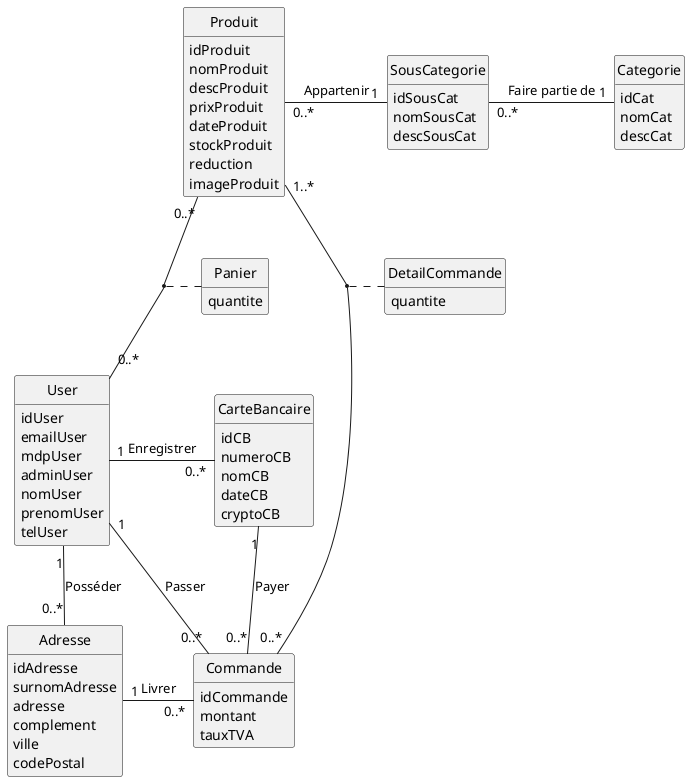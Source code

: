 @startuml
class Produit{
    idProduit
    nomProduit
    descProduit
    prixProduit
    dateProduit
    stockProduit
    reduction
    imageProduit
}
class Categorie{
    idCat
    nomCat
    descCat
}
class SousCategorie{
    idSousCat
    nomSousCat
    descSousCat
}
class DetailCommande{
    quantite    
}
class Commande{
    idCommande
    montant
    tauxTVA
}
class User{
    idUser
    emailUser
    mdpUser
    adminUser
    nomUser
    prenomUser
    telUser
}
class Adresse{
    idAdresse
    surnomAdresse
    adresse
    complement
    ville
    codePostal
}
class CarteBancaire{
    idCB
    numeroCB
    nomCB
    dateCB
    cryptoCB
}
class Panier {
    quantite
}

Produit "0..*" - "1" SousCategorie : Appartenir
SousCategorie "0..*" - "1" Categorie : Faire partie de
Produit "1..*" -- "0..*" Commande
(Commande, Produit) .. DetailCommande

User "1" - "0..*" Commande : Passer
Adresse "1" - "0..*" Commande : Livrer
CarteBancaire "1" -- "0..*" Commande : Payer

User "1" -- "0..*" Adresse : Posséder
User "1" - "0..*" CarteBancaire  : Enregistrer

Produit "0..*" -- "0..*" User
(User, Produit) .. Panier




hide empty methods
hide circle
@enduml